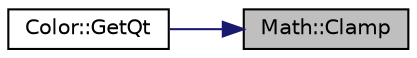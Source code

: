 digraph "Math::Clamp"
{
 // LATEX_PDF_SIZE
  edge [fontname="Helvetica",fontsize="10",labelfontname="Helvetica",labelfontsize="10"];
  node [fontname="Helvetica",fontsize="10",shape=record];
  rankdir="RL";
  Node1 [label="Math::Clamp",height=0.2,width=0.4,color="black", fillcolor="grey75", style="filled", fontcolor="black",tooltip="Clamp a double value between two bounds."];
  Node1 -> Node2 [dir="back",color="midnightblue",fontsize="10",style="solid",fontname="Helvetica"];
  Node2 [label="Color::GetQt",height=0.2,width=0.4,color="black", fillcolor="white", style="filled",URL="$class_color.html#a33ee1df51561aa7e7a0c3d439f7cf9b4",tooltip="Create a Qt color from a color."];
}
